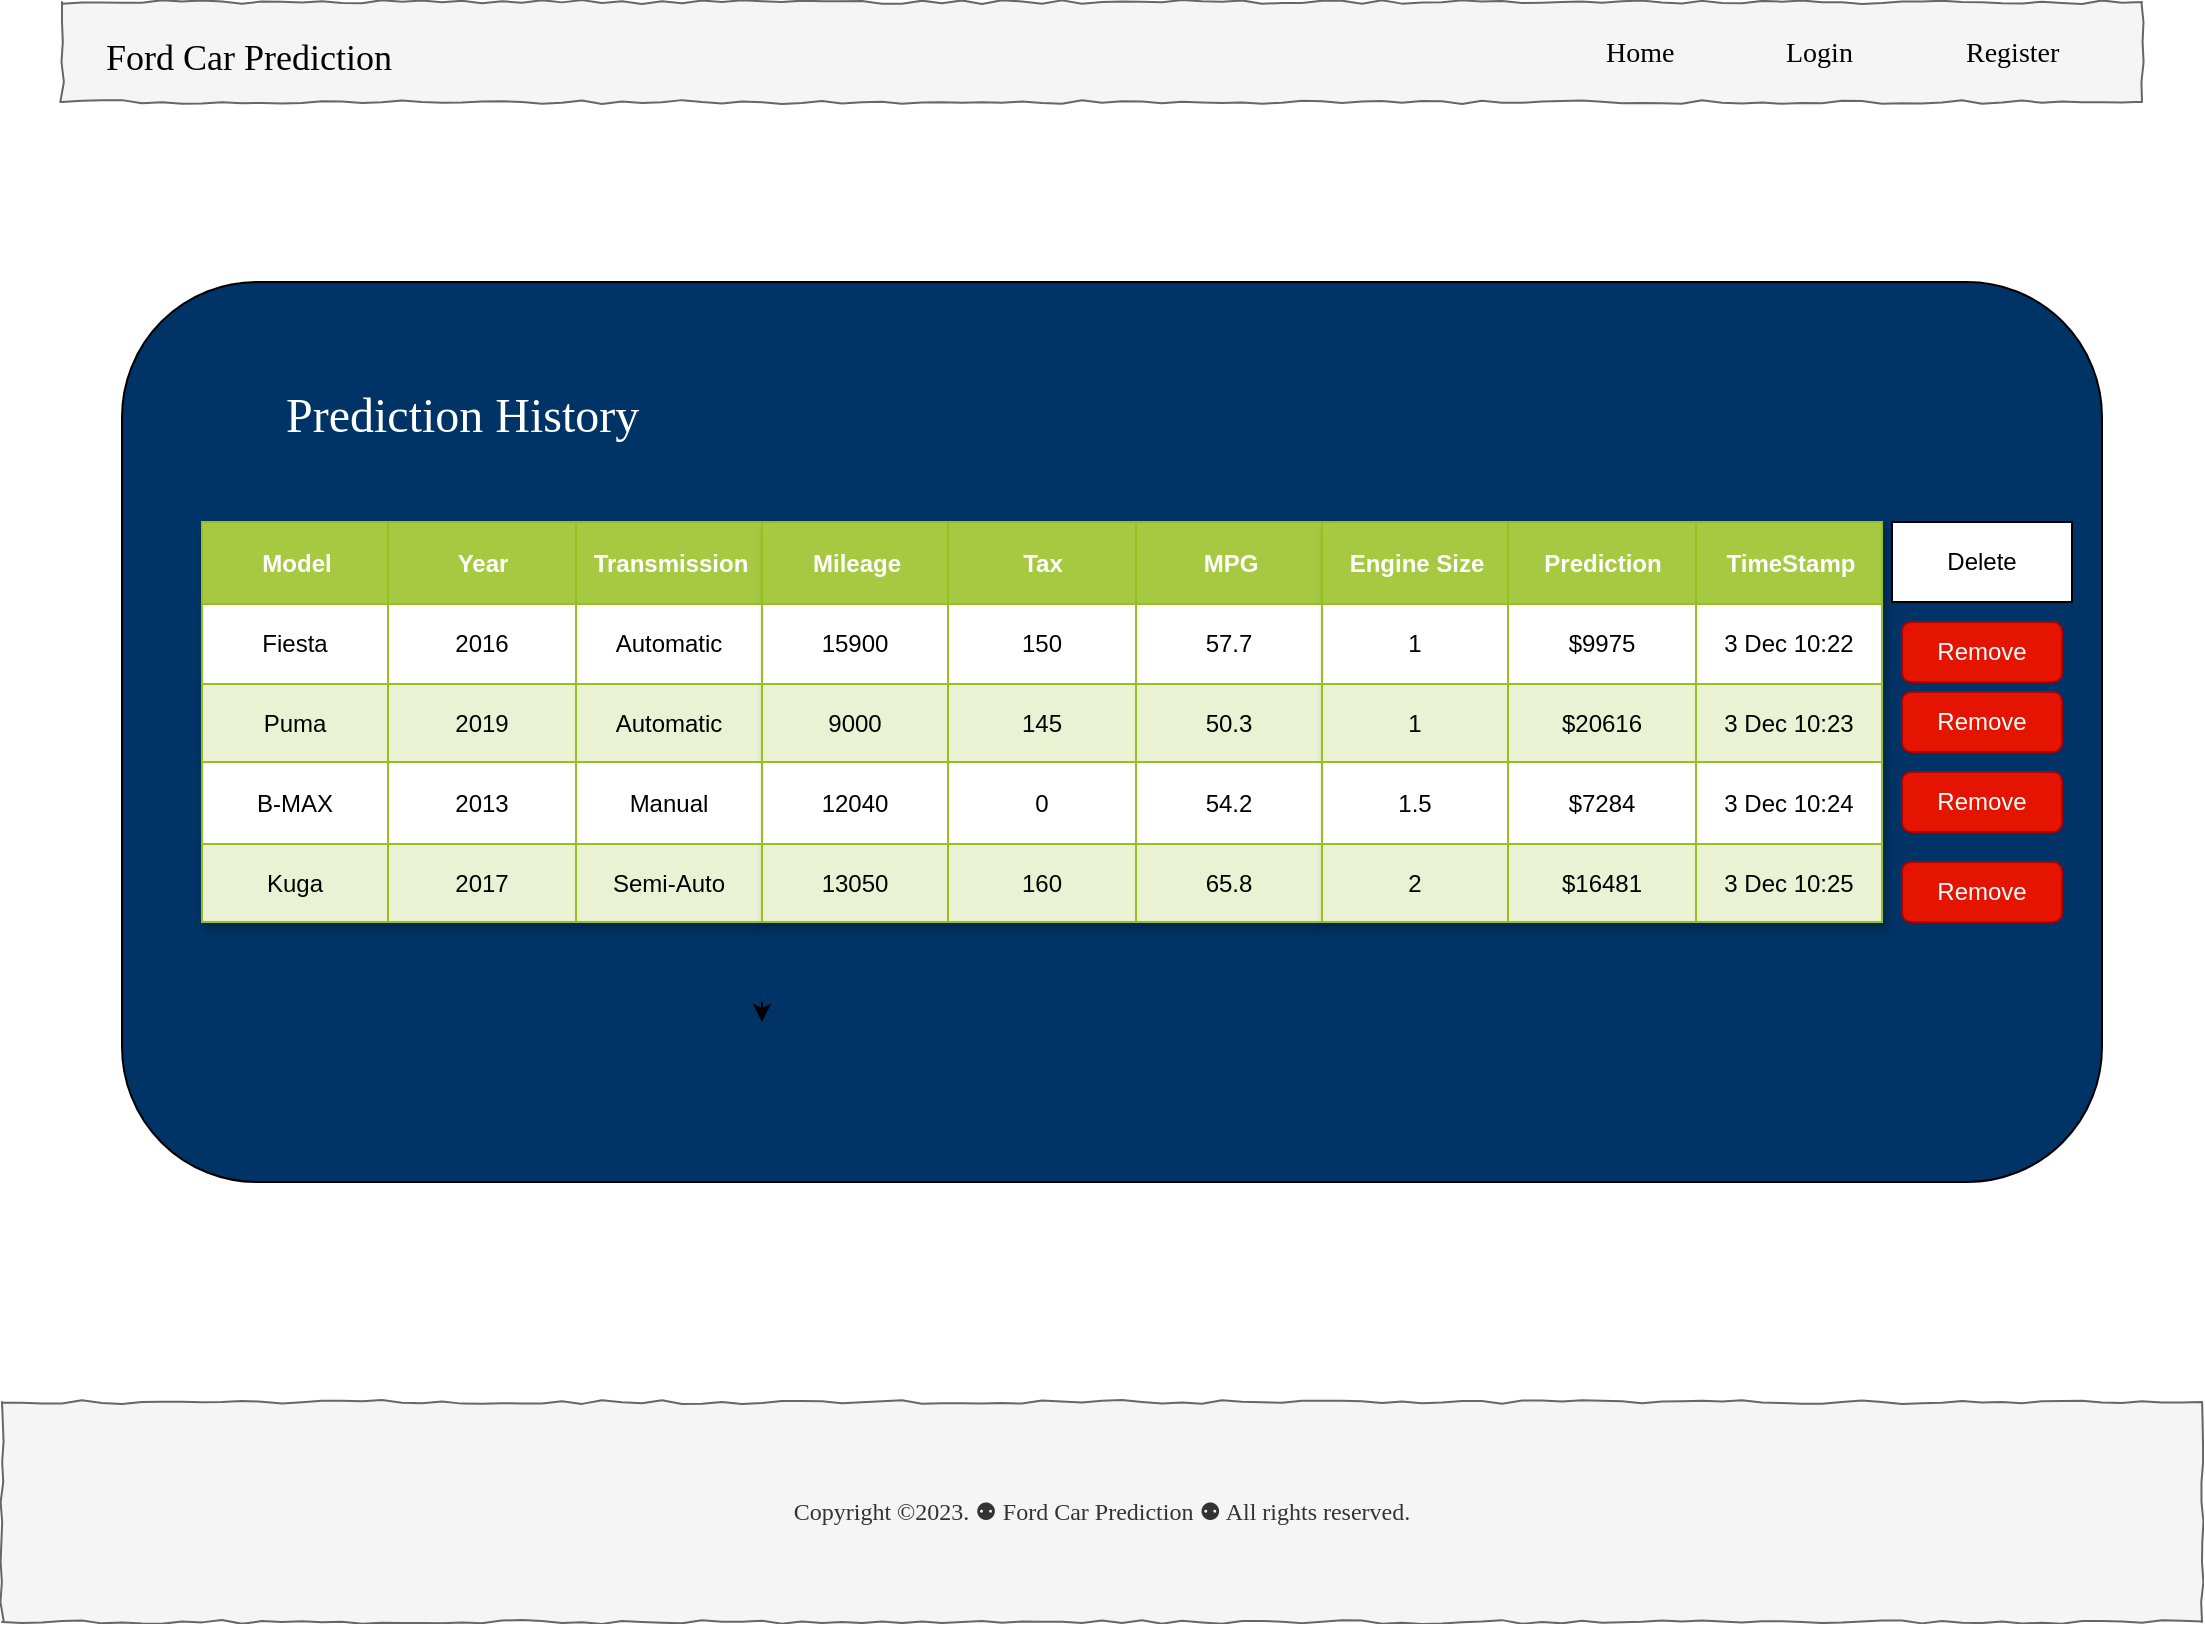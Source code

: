 <mxfile version="22.1.5" type="gitlab">
  <diagram name="Page-1" id="03018318-947c-dd8e-b7a3-06fadd420f32">
    <mxGraphModel dx="1405" dy="708" grid="1" gridSize="10" guides="1" tooltips="1" connect="1" arrows="1" fold="1" page="1" pageScale="1" pageWidth="1100" pageHeight="850" background="none" math="0" shadow="0">
      <root>
        <mxCell id="0" />
        <mxCell id="1" parent="0" />
        <mxCell id="HnI-MgtMOkBRiW1qj2IK-1" value="" style="whiteSpace=wrap;html=1;rounded=0;shadow=0;labelBackgroundColor=none;strokeWidth=1;fillColor=#f5f5f5;fontFamily=Verdana;fontSize=12;align=center;comic=1;fontColor=#333333;strokeColor=#666666;" vertex="1" parent="1">
          <mxGeometry x="30" y="40" width="1040" height="50" as="geometry" />
        </mxCell>
        <mxCell id="HnI-MgtMOkBRiW1qj2IK-2" value="Home" style="text;html=1;points=[];align=left;verticalAlign=top;spacingTop=-4;fontSize=14;fontFamily=Verdana" vertex="1" parent="1">
          <mxGeometry x="800" y="55" width="60" height="20" as="geometry" />
        </mxCell>
        <mxCell id="HnI-MgtMOkBRiW1qj2IK-3" value="Login" style="text;html=1;points=[];align=left;verticalAlign=top;spacingTop=-4;fontSize=14;fontFamily=Verdana" vertex="1" parent="1">
          <mxGeometry x="890" y="55" width="60" height="20" as="geometry" />
        </mxCell>
        <mxCell id="HnI-MgtMOkBRiW1qj2IK-4" value="Register" style="text;html=1;points=[];align=left;verticalAlign=top;spacingTop=-4;fontSize=14;fontFamily=Verdana" vertex="1" parent="1">
          <mxGeometry x="980" y="55" width="60" height="20" as="geometry" />
        </mxCell>
        <mxCell id="HnI-MgtMOkBRiW1qj2IK-5" value="&lt;font style=&quot;font-size: 18px;&quot;&gt;Ford Car Prediction&lt;/font&gt;" style="text;html=1;points=[];align=left;verticalAlign=top;spacingTop=-4;fontSize=14;fontFamily=Verdana" vertex="1" parent="1">
          <mxGeometry x="50" y="55" width="60" height="20" as="geometry" />
        </mxCell>
        <mxCell id="HnI-MgtMOkBRiW1qj2IK-6" value="" style="rounded=1;whiteSpace=wrap;html=1;fillColor=#003366;" vertex="1" parent="1">
          <mxGeometry x="60" y="180" width="990" height="450" as="geometry" />
        </mxCell>
        <mxCell id="HnI-MgtMOkBRiW1qj2IK-7" style="edgeStyle=orthogonalEdgeStyle;rounded=0;orthogonalLoop=1;jettySize=auto;html=1;exitX=1;exitY=0.5;exitDx=0;exitDy=0;entryX=1;entryY=0.75;entryDx=0;entryDy=0;" edge="1" parent="1">
          <mxGeometry relative="1" as="geometry">
            <mxPoint x="760" y="370" as="sourcePoint" />
            <mxPoint x="760" y="380" as="targetPoint" />
          </mxGeometry>
        </mxCell>
        <mxCell id="HnI-MgtMOkBRiW1qj2IK-9" value="&lt;font color=&quot;#ffffff&quot; style=&quot;font-size: 24px;&quot;&gt;Prediction History&lt;/font&gt;" style="text;html=1;points=[];align=left;verticalAlign=top;spacingTop=-4;fontSize=14;fontFamily=Verdana" vertex="1" parent="1">
          <mxGeometry x="140" y="230" width="350" height="50" as="geometry" />
        </mxCell>
        <mxCell id="HnI-MgtMOkBRiW1qj2IK-10" value="Copyright ©2023. ⚉ Ford Car Prediction ⚉ All rights reserved." style="whiteSpace=wrap;html=1;rounded=0;shadow=0;labelBackgroundColor=none;strokeWidth=1;fillColor=#f5f5f5;fontFamily=Verdana;fontSize=12;align=center;comic=1;fontColor=#333333;strokeColor=#666666;" vertex="1" parent="1">
          <mxGeometry y="740" width="1100" height="110" as="geometry" />
        </mxCell>
        <mxCell id="HnI-MgtMOkBRiW1qj2IK-21" style="edgeStyle=orthogonalEdgeStyle;rounded=0;orthogonalLoop=1;jettySize=auto;html=1;exitX=1;exitY=0.5;exitDx=0;exitDy=0;entryX=1;entryY=0.75;entryDx=0;entryDy=0;" edge="1" parent="1">
          <mxGeometry relative="1" as="geometry">
            <mxPoint x="350" y="455" as="sourcePoint" />
            <mxPoint x="350" y="465" as="targetPoint" />
          </mxGeometry>
        </mxCell>
        <mxCell id="HnI-MgtMOkBRiW1qj2IK-24" style="edgeStyle=orthogonalEdgeStyle;rounded=0;orthogonalLoop=1;jettySize=auto;html=1;exitX=1;exitY=0.5;exitDx=0;exitDy=0;entryX=1;entryY=0.75;entryDx=0;entryDy=0;" edge="1" parent="1">
          <mxGeometry relative="1" as="geometry">
            <mxPoint x="760" y="455" as="sourcePoint" />
            <mxPoint x="760" y="465" as="targetPoint" />
          </mxGeometry>
        </mxCell>
        <mxCell id="HnI-MgtMOkBRiW1qj2IK-27" style="edgeStyle=orthogonalEdgeStyle;rounded=0;orthogonalLoop=1;jettySize=auto;html=1;exitX=1;exitY=0.5;exitDx=0;exitDy=0;entryX=1;entryY=0.75;entryDx=0;entryDy=0;" edge="1" parent="1">
          <mxGeometry relative="1" as="geometry">
            <mxPoint x="380" y="540" as="sourcePoint" />
            <mxPoint x="380" y="550" as="targetPoint" />
          </mxGeometry>
        </mxCell>
        <mxCell id="HnI-MgtMOkBRiW1qj2IK-162" value="Assets" style="childLayout=tableLayout;recursiveResize=0;strokeColor=#98bf21;fillColor=#A7C942;shadow=1;" vertex="1" parent="1">
          <mxGeometry x="100" y="300" width="280" height="200" as="geometry" />
        </mxCell>
        <mxCell id="HnI-MgtMOkBRiW1qj2IK-163" style="shape=tableRow;horizontal=0;startSize=0;swimlaneHead=0;swimlaneBody=0;top=0;left=0;bottom=0;right=0;dropTarget=0;collapsible=0;recursiveResize=0;expand=0;fontStyle=0;strokeColor=inherit;fillColor=#ffffff;" vertex="1" parent="HnI-MgtMOkBRiW1qj2IK-162">
          <mxGeometry width="280" height="41" as="geometry" />
        </mxCell>
        <mxCell id="HnI-MgtMOkBRiW1qj2IK-164" value="Model" style="connectable=0;recursiveResize=0;strokeColor=inherit;fillColor=#A7C942;align=center;fontStyle=1;fontColor=#FFFFFF;html=1;" vertex="1" parent="HnI-MgtMOkBRiW1qj2IK-163">
          <mxGeometry width="93" height="41" as="geometry">
            <mxRectangle width="93" height="41" as="alternateBounds" />
          </mxGeometry>
        </mxCell>
        <mxCell id="HnI-MgtMOkBRiW1qj2IK-165" value="Year" style="connectable=0;recursiveResize=0;strokeColor=inherit;fillColor=#A7C942;align=center;fontStyle=1;fontColor=#FFFFFF;html=1;" vertex="1" parent="HnI-MgtMOkBRiW1qj2IK-163">
          <mxGeometry x="93" width="94" height="41" as="geometry">
            <mxRectangle width="94" height="41" as="alternateBounds" />
          </mxGeometry>
        </mxCell>
        <mxCell id="HnI-MgtMOkBRiW1qj2IK-166" value="Transmission" style="connectable=0;recursiveResize=0;strokeColor=inherit;fillColor=#A7C942;align=center;fontStyle=1;fontColor=#FFFFFF;html=1;" vertex="1" parent="HnI-MgtMOkBRiW1qj2IK-163">
          <mxGeometry x="187" width="93" height="41" as="geometry">
            <mxRectangle width="93" height="41" as="alternateBounds" />
          </mxGeometry>
        </mxCell>
        <mxCell id="HnI-MgtMOkBRiW1qj2IK-167" value="" style="shape=tableRow;horizontal=0;startSize=0;swimlaneHead=0;swimlaneBody=0;top=0;left=0;bottom=0;right=0;dropTarget=0;collapsible=0;recursiveResize=0;expand=0;fontStyle=0;strokeColor=inherit;fillColor=#ffffff;" vertex="1" parent="HnI-MgtMOkBRiW1qj2IK-162">
          <mxGeometry y="41" width="280" height="40" as="geometry" />
        </mxCell>
        <mxCell id="HnI-MgtMOkBRiW1qj2IK-168" value="Fiesta" style="connectable=0;recursiveResize=0;strokeColor=inherit;fillColor=inherit;align=center;whiteSpace=wrap;html=1;" vertex="1" parent="HnI-MgtMOkBRiW1qj2IK-167">
          <mxGeometry width="93" height="40" as="geometry">
            <mxRectangle width="93" height="40" as="alternateBounds" />
          </mxGeometry>
        </mxCell>
        <mxCell id="HnI-MgtMOkBRiW1qj2IK-169" value="2016" style="connectable=0;recursiveResize=0;strokeColor=inherit;fillColor=inherit;align=center;whiteSpace=wrap;html=1;" vertex="1" parent="HnI-MgtMOkBRiW1qj2IK-167">
          <mxGeometry x="93" width="94" height="40" as="geometry">
            <mxRectangle width="94" height="40" as="alternateBounds" />
          </mxGeometry>
        </mxCell>
        <mxCell id="HnI-MgtMOkBRiW1qj2IK-170" value="Automatic" style="connectable=0;recursiveResize=0;strokeColor=inherit;fillColor=inherit;align=center;whiteSpace=wrap;html=1;" vertex="1" parent="HnI-MgtMOkBRiW1qj2IK-167">
          <mxGeometry x="187" width="93" height="40" as="geometry">
            <mxRectangle width="93" height="40" as="alternateBounds" />
          </mxGeometry>
        </mxCell>
        <mxCell id="HnI-MgtMOkBRiW1qj2IK-171" value="" style="shape=tableRow;horizontal=0;startSize=0;swimlaneHead=0;swimlaneBody=0;top=0;left=0;bottom=0;right=0;dropTarget=0;collapsible=0;recursiveResize=0;expand=0;fontStyle=1;strokeColor=inherit;fillColor=#EAF2D3;" vertex="1" parent="HnI-MgtMOkBRiW1qj2IK-162">
          <mxGeometry y="81" width="280" height="39" as="geometry" />
        </mxCell>
        <mxCell id="HnI-MgtMOkBRiW1qj2IK-172" value="Puma" style="connectable=0;recursiveResize=0;strokeColor=inherit;fillColor=inherit;whiteSpace=wrap;html=1;" vertex="1" parent="HnI-MgtMOkBRiW1qj2IK-171">
          <mxGeometry width="93" height="39" as="geometry">
            <mxRectangle width="93" height="39" as="alternateBounds" />
          </mxGeometry>
        </mxCell>
        <mxCell id="HnI-MgtMOkBRiW1qj2IK-173" value="2019" style="connectable=0;recursiveResize=0;strokeColor=inherit;fillColor=inherit;whiteSpace=wrap;html=1;" vertex="1" parent="HnI-MgtMOkBRiW1qj2IK-171">
          <mxGeometry x="93" width="94" height="39" as="geometry">
            <mxRectangle width="94" height="39" as="alternateBounds" />
          </mxGeometry>
        </mxCell>
        <mxCell id="HnI-MgtMOkBRiW1qj2IK-174" value="Automatic" style="connectable=0;recursiveResize=0;strokeColor=inherit;fillColor=inherit;whiteSpace=wrap;html=1;" vertex="1" parent="HnI-MgtMOkBRiW1qj2IK-171">
          <mxGeometry x="187" width="93" height="39" as="geometry">
            <mxRectangle width="93" height="39" as="alternateBounds" />
          </mxGeometry>
        </mxCell>
        <mxCell id="HnI-MgtMOkBRiW1qj2IK-175" value="" style="shape=tableRow;horizontal=0;startSize=0;swimlaneHead=0;swimlaneBody=0;top=0;left=0;bottom=0;right=0;dropTarget=0;collapsible=0;recursiveResize=0;expand=0;fontStyle=0;strokeColor=inherit;fillColor=#ffffff;" vertex="1" parent="HnI-MgtMOkBRiW1qj2IK-162">
          <mxGeometry y="120" width="280" height="41" as="geometry" />
        </mxCell>
        <mxCell id="HnI-MgtMOkBRiW1qj2IK-176" value="B-MAX" style="connectable=0;recursiveResize=0;strokeColor=inherit;fillColor=inherit;fontStyle=0;align=center;whiteSpace=wrap;html=1;" vertex="1" parent="HnI-MgtMOkBRiW1qj2IK-175">
          <mxGeometry width="93" height="41" as="geometry">
            <mxRectangle width="93" height="41" as="alternateBounds" />
          </mxGeometry>
        </mxCell>
        <mxCell id="HnI-MgtMOkBRiW1qj2IK-177" value="2013" style="connectable=0;recursiveResize=0;strokeColor=inherit;fillColor=inherit;fontStyle=0;align=center;whiteSpace=wrap;html=1;" vertex="1" parent="HnI-MgtMOkBRiW1qj2IK-175">
          <mxGeometry x="93" width="94" height="41" as="geometry">
            <mxRectangle width="94" height="41" as="alternateBounds" />
          </mxGeometry>
        </mxCell>
        <mxCell id="HnI-MgtMOkBRiW1qj2IK-178" value="Manual" style="connectable=0;recursiveResize=0;strokeColor=inherit;fillColor=inherit;fontStyle=0;align=center;whiteSpace=wrap;html=1;" vertex="1" parent="HnI-MgtMOkBRiW1qj2IK-175">
          <mxGeometry x="187" width="93" height="41" as="geometry">
            <mxRectangle width="93" height="41" as="alternateBounds" />
          </mxGeometry>
        </mxCell>
        <mxCell id="HnI-MgtMOkBRiW1qj2IK-179" value="" style="shape=tableRow;horizontal=0;startSize=0;swimlaneHead=0;swimlaneBody=0;top=0;left=0;bottom=0;right=0;dropTarget=0;collapsible=0;recursiveResize=0;expand=0;fontStyle=1;strokeColor=inherit;fillColor=#EAF2D3;" vertex="1" parent="HnI-MgtMOkBRiW1qj2IK-162">
          <mxGeometry y="161" width="280" height="39" as="geometry" />
        </mxCell>
        <mxCell id="HnI-MgtMOkBRiW1qj2IK-180" value="Kuga" style="connectable=0;recursiveResize=0;strokeColor=inherit;fillColor=inherit;whiteSpace=wrap;html=1;" vertex="1" parent="HnI-MgtMOkBRiW1qj2IK-179">
          <mxGeometry width="93" height="39" as="geometry">
            <mxRectangle width="93" height="39" as="alternateBounds" />
          </mxGeometry>
        </mxCell>
        <mxCell id="HnI-MgtMOkBRiW1qj2IK-181" value="2017" style="connectable=0;recursiveResize=0;strokeColor=inherit;fillColor=inherit;whiteSpace=wrap;html=1;" vertex="1" parent="HnI-MgtMOkBRiW1qj2IK-179">
          <mxGeometry x="93" width="94" height="39" as="geometry">
            <mxRectangle width="94" height="39" as="alternateBounds" />
          </mxGeometry>
        </mxCell>
        <mxCell id="HnI-MgtMOkBRiW1qj2IK-182" value="Semi-Auto" style="connectable=0;recursiveResize=0;strokeColor=inherit;fillColor=inherit;whiteSpace=wrap;html=1;" vertex="1" parent="HnI-MgtMOkBRiW1qj2IK-179">
          <mxGeometry x="187" width="93" height="39" as="geometry">
            <mxRectangle width="93" height="39" as="alternateBounds" />
          </mxGeometry>
        </mxCell>
        <mxCell id="HnI-MgtMOkBRiW1qj2IK-204" value="Assets" style="childLayout=tableLayout;recursiveResize=0;strokeColor=#98bf21;fillColor=#A7C942;shadow=1;" vertex="1" parent="1">
          <mxGeometry x="380" y="300" width="280" height="200" as="geometry" />
        </mxCell>
        <mxCell id="HnI-MgtMOkBRiW1qj2IK-205" style="shape=tableRow;horizontal=0;startSize=0;swimlaneHead=0;swimlaneBody=0;top=0;left=0;bottom=0;right=0;dropTarget=0;collapsible=0;recursiveResize=0;expand=0;fontStyle=0;strokeColor=inherit;fillColor=#ffffff;" vertex="1" parent="HnI-MgtMOkBRiW1qj2IK-204">
          <mxGeometry width="280" height="41" as="geometry" />
        </mxCell>
        <mxCell id="HnI-MgtMOkBRiW1qj2IK-206" value="Mileage" style="connectable=0;recursiveResize=0;strokeColor=inherit;fillColor=#A7C942;align=center;fontStyle=1;fontColor=#FFFFFF;html=1;" vertex="1" parent="HnI-MgtMOkBRiW1qj2IK-205">
          <mxGeometry width="93" height="41" as="geometry">
            <mxRectangle width="93" height="41" as="alternateBounds" />
          </mxGeometry>
        </mxCell>
        <mxCell id="HnI-MgtMOkBRiW1qj2IK-207" value="Tax" style="connectable=0;recursiveResize=0;strokeColor=inherit;fillColor=#A7C942;align=center;fontStyle=1;fontColor=#FFFFFF;html=1;" vertex="1" parent="HnI-MgtMOkBRiW1qj2IK-205">
          <mxGeometry x="93" width="94" height="41" as="geometry">
            <mxRectangle width="94" height="41" as="alternateBounds" />
          </mxGeometry>
        </mxCell>
        <mxCell id="HnI-MgtMOkBRiW1qj2IK-208" value="MPG" style="connectable=0;recursiveResize=0;strokeColor=inherit;fillColor=#A7C942;align=center;fontStyle=1;fontColor=#FFFFFF;html=1;" vertex="1" parent="HnI-MgtMOkBRiW1qj2IK-205">
          <mxGeometry x="187" width="93" height="41" as="geometry">
            <mxRectangle width="93" height="41" as="alternateBounds" />
          </mxGeometry>
        </mxCell>
        <mxCell id="HnI-MgtMOkBRiW1qj2IK-209" value="" style="shape=tableRow;horizontal=0;startSize=0;swimlaneHead=0;swimlaneBody=0;top=0;left=0;bottom=0;right=0;dropTarget=0;collapsible=0;recursiveResize=0;expand=0;fontStyle=0;strokeColor=inherit;fillColor=#ffffff;" vertex="1" parent="HnI-MgtMOkBRiW1qj2IK-204">
          <mxGeometry y="41" width="280" height="40" as="geometry" />
        </mxCell>
        <mxCell id="HnI-MgtMOkBRiW1qj2IK-210" value="15900" style="connectable=0;recursiveResize=0;strokeColor=inherit;fillColor=inherit;align=center;whiteSpace=wrap;html=1;" vertex="1" parent="HnI-MgtMOkBRiW1qj2IK-209">
          <mxGeometry width="93" height="40" as="geometry">
            <mxRectangle width="93" height="40" as="alternateBounds" />
          </mxGeometry>
        </mxCell>
        <mxCell id="HnI-MgtMOkBRiW1qj2IK-211" value="150" style="connectable=0;recursiveResize=0;strokeColor=inherit;fillColor=inherit;align=center;whiteSpace=wrap;html=1;" vertex="1" parent="HnI-MgtMOkBRiW1qj2IK-209">
          <mxGeometry x="93" width="94" height="40" as="geometry">
            <mxRectangle width="94" height="40" as="alternateBounds" />
          </mxGeometry>
        </mxCell>
        <mxCell id="HnI-MgtMOkBRiW1qj2IK-212" value="57.7" style="connectable=0;recursiveResize=0;strokeColor=inherit;fillColor=inherit;align=center;whiteSpace=wrap;html=1;" vertex="1" parent="HnI-MgtMOkBRiW1qj2IK-209">
          <mxGeometry x="187" width="93" height="40" as="geometry">
            <mxRectangle width="93" height="40" as="alternateBounds" />
          </mxGeometry>
        </mxCell>
        <mxCell id="HnI-MgtMOkBRiW1qj2IK-213" value="" style="shape=tableRow;horizontal=0;startSize=0;swimlaneHead=0;swimlaneBody=0;top=0;left=0;bottom=0;right=0;dropTarget=0;collapsible=0;recursiveResize=0;expand=0;fontStyle=1;strokeColor=inherit;fillColor=#EAF2D3;" vertex="1" parent="HnI-MgtMOkBRiW1qj2IK-204">
          <mxGeometry y="81" width="280" height="39" as="geometry" />
        </mxCell>
        <mxCell id="HnI-MgtMOkBRiW1qj2IK-214" value="9000" style="connectable=0;recursiveResize=0;strokeColor=inherit;fillColor=inherit;whiteSpace=wrap;html=1;" vertex="1" parent="HnI-MgtMOkBRiW1qj2IK-213">
          <mxGeometry width="93" height="39" as="geometry">
            <mxRectangle width="93" height="39" as="alternateBounds" />
          </mxGeometry>
        </mxCell>
        <mxCell id="HnI-MgtMOkBRiW1qj2IK-215" value="145" style="connectable=0;recursiveResize=0;strokeColor=inherit;fillColor=inherit;whiteSpace=wrap;html=1;" vertex="1" parent="HnI-MgtMOkBRiW1qj2IK-213">
          <mxGeometry x="93" width="94" height="39" as="geometry">
            <mxRectangle width="94" height="39" as="alternateBounds" />
          </mxGeometry>
        </mxCell>
        <mxCell id="HnI-MgtMOkBRiW1qj2IK-216" value="50.3" style="connectable=0;recursiveResize=0;strokeColor=inherit;fillColor=inherit;whiteSpace=wrap;html=1;" vertex="1" parent="HnI-MgtMOkBRiW1qj2IK-213">
          <mxGeometry x="187" width="93" height="39" as="geometry">
            <mxRectangle width="93" height="39" as="alternateBounds" />
          </mxGeometry>
        </mxCell>
        <mxCell id="HnI-MgtMOkBRiW1qj2IK-217" value="" style="shape=tableRow;horizontal=0;startSize=0;swimlaneHead=0;swimlaneBody=0;top=0;left=0;bottom=0;right=0;dropTarget=0;collapsible=0;recursiveResize=0;expand=0;fontStyle=0;strokeColor=inherit;fillColor=#ffffff;" vertex="1" parent="HnI-MgtMOkBRiW1qj2IK-204">
          <mxGeometry y="120" width="280" height="41" as="geometry" />
        </mxCell>
        <mxCell id="HnI-MgtMOkBRiW1qj2IK-218" value="12040" style="connectable=0;recursiveResize=0;strokeColor=inherit;fillColor=inherit;fontStyle=0;align=center;whiteSpace=wrap;html=1;" vertex="1" parent="HnI-MgtMOkBRiW1qj2IK-217">
          <mxGeometry width="93" height="41" as="geometry">
            <mxRectangle width="93" height="41" as="alternateBounds" />
          </mxGeometry>
        </mxCell>
        <mxCell id="HnI-MgtMOkBRiW1qj2IK-219" value="0" style="connectable=0;recursiveResize=0;strokeColor=inherit;fillColor=inherit;fontStyle=0;align=center;whiteSpace=wrap;html=1;" vertex="1" parent="HnI-MgtMOkBRiW1qj2IK-217">
          <mxGeometry x="93" width="94" height="41" as="geometry">
            <mxRectangle width="94" height="41" as="alternateBounds" />
          </mxGeometry>
        </mxCell>
        <mxCell id="HnI-MgtMOkBRiW1qj2IK-220" value="54.2" style="connectable=0;recursiveResize=0;strokeColor=inherit;fillColor=inherit;fontStyle=0;align=center;whiteSpace=wrap;html=1;" vertex="1" parent="HnI-MgtMOkBRiW1qj2IK-217">
          <mxGeometry x="187" width="93" height="41" as="geometry">
            <mxRectangle width="93" height="41" as="alternateBounds" />
          </mxGeometry>
        </mxCell>
        <mxCell id="HnI-MgtMOkBRiW1qj2IK-221" value="" style="shape=tableRow;horizontal=0;startSize=0;swimlaneHead=0;swimlaneBody=0;top=0;left=0;bottom=0;right=0;dropTarget=0;collapsible=0;recursiveResize=0;expand=0;fontStyle=1;strokeColor=inherit;fillColor=#EAF2D3;" vertex="1" parent="HnI-MgtMOkBRiW1qj2IK-204">
          <mxGeometry y="161" width="280" height="39" as="geometry" />
        </mxCell>
        <mxCell id="HnI-MgtMOkBRiW1qj2IK-222" value="13050" style="connectable=0;recursiveResize=0;strokeColor=inherit;fillColor=inherit;whiteSpace=wrap;html=1;" vertex="1" parent="HnI-MgtMOkBRiW1qj2IK-221">
          <mxGeometry width="93" height="39" as="geometry">
            <mxRectangle width="93" height="39" as="alternateBounds" />
          </mxGeometry>
        </mxCell>
        <mxCell id="HnI-MgtMOkBRiW1qj2IK-223" value="160" style="connectable=0;recursiveResize=0;strokeColor=inherit;fillColor=inherit;whiteSpace=wrap;html=1;" vertex="1" parent="HnI-MgtMOkBRiW1qj2IK-221">
          <mxGeometry x="93" width="94" height="39" as="geometry">
            <mxRectangle width="94" height="39" as="alternateBounds" />
          </mxGeometry>
        </mxCell>
        <mxCell id="HnI-MgtMOkBRiW1qj2IK-224" value="65.8" style="connectable=0;recursiveResize=0;strokeColor=inherit;fillColor=inherit;whiteSpace=wrap;html=1;" vertex="1" parent="HnI-MgtMOkBRiW1qj2IK-221">
          <mxGeometry x="187" width="93" height="39" as="geometry">
            <mxRectangle width="93" height="39" as="alternateBounds" />
          </mxGeometry>
        </mxCell>
        <mxCell id="HnI-MgtMOkBRiW1qj2IK-225" value="Assets" style="childLayout=tableLayout;recursiveResize=0;strokeColor=#98bf21;fillColor=#A7C942;shadow=1;" vertex="1" parent="1">
          <mxGeometry x="660" y="300" width="280" height="200" as="geometry" />
        </mxCell>
        <mxCell id="HnI-MgtMOkBRiW1qj2IK-226" style="shape=tableRow;horizontal=0;startSize=0;swimlaneHead=0;swimlaneBody=0;top=0;left=0;bottom=0;right=0;dropTarget=0;collapsible=0;recursiveResize=0;expand=0;fontStyle=0;strokeColor=inherit;fillColor=#ffffff;" vertex="1" parent="HnI-MgtMOkBRiW1qj2IK-225">
          <mxGeometry width="280" height="41" as="geometry" />
        </mxCell>
        <mxCell id="HnI-MgtMOkBRiW1qj2IK-227" value="Engine Size" style="connectable=0;recursiveResize=0;strokeColor=inherit;fillColor=#A7C942;align=center;fontStyle=1;fontColor=#FFFFFF;html=1;" vertex="1" parent="HnI-MgtMOkBRiW1qj2IK-226">
          <mxGeometry width="93" height="41" as="geometry">
            <mxRectangle width="93" height="41" as="alternateBounds" />
          </mxGeometry>
        </mxCell>
        <mxCell id="HnI-MgtMOkBRiW1qj2IK-228" value="Prediction" style="connectable=0;recursiveResize=0;strokeColor=inherit;fillColor=#A7C942;align=center;fontStyle=1;fontColor=#FFFFFF;html=1;" vertex="1" parent="HnI-MgtMOkBRiW1qj2IK-226">
          <mxGeometry x="93" width="94" height="41" as="geometry">
            <mxRectangle width="94" height="41" as="alternateBounds" />
          </mxGeometry>
        </mxCell>
        <mxCell id="HnI-MgtMOkBRiW1qj2IK-229" value="TimeStamp" style="connectable=0;recursiveResize=0;strokeColor=inherit;fillColor=#A7C942;align=center;fontStyle=1;fontColor=#FFFFFF;html=1;" vertex="1" parent="HnI-MgtMOkBRiW1qj2IK-226">
          <mxGeometry x="187" width="93" height="41" as="geometry">
            <mxRectangle width="93" height="41" as="alternateBounds" />
          </mxGeometry>
        </mxCell>
        <mxCell id="HnI-MgtMOkBRiW1qj2IK-230" value="" style="shape=tableRow;horizontal=0;startSize=0;swimlaneHead=0;swimlaneBody=0;top=0;left=0;bottom=0;right=0;dropTarget=0;collapsible=0;recursiveResize=0;expand=0;fontStyle=0;strokeColor=inherit;fillColor=#ffffff;" vertex="1" parent="HnI-MgtMOkBRiW1qj2IK-225">
          <mxGeometry y="41" width="280" height="40" as="geometry" />
        </mxCell>
        <mxCell id="HnI-MgtMOkBRiW1qj2IK-231" value="1" style="connectable=0;recursiveResize=0;strokeColor=inherit;fillColor=inherit;align=center;whiteSpace=wrap;html=1;" vertex="1" parent="HnI-MgtMOkBRiW1qj2IK-230">
          <mxGeometry width="93" height="40" as="geometry">
            <mxRectangle width="93" height="40" as="alternateBounds" />
          </mxGeometry>
        </mxCell>
        <mxCell id="HnI-MgtMOkBRiW1qj2IK-232" value="$9975" style="connectable=0;recursiveResize=0;strokeColor=inherit;fillColor=inherit;align=center;whiteSpace=wrap;html=1;" vertex="1" parent="HnI-MgtMOkBRiW1qj2IK-230">
          <mxGeometry x="93" width="94" height="40" as="geometry">
            <mxRectangle width="94" height="40" as="alternateBounds" />
          </mxGeometry>
        </mxCell>
        <mxCell id="HnI-MgtMOkBRiW1qj2IK-233" value="3 Dec 10:22" style="connectable=0;recursiveResize=0;strokeColor=inherit;fillColor=inherit;align=center;whiteSpace=wrap;html=1;" vertex="1" parent="HnI-MgtMOkBRiW1qj2IK-230">
          <mxGeometry x="187" width="93" height="40" as="geometry">
            <mxRectangle width="93" height="40" as="alternateBounds" />
          </mxGeometry>
        </mxCell>
        <mxCell id="HnI-MgtMOkBRiW1qj2IK-234" value="" style="shape=tableRow;horizontal=0;startSize=0;swimlaneHead=0;swimlaneBody=0;top=0;left=0;bottom=0;right=0;dropTarget=0;collapsible=0;recursiveResize=0;expand=0;fontStyle=1;strokeColor=inherit;fillColor=#EAF2D3;" vertex="1" parent="HnI-MgtMOkBRiW1qj2IK-225">
          <mxGeometry y="81" width="280" height="39" as="geometry" />
        </mxCell>
        <mxCell id="HnI-MgtMOkBRiW1qj2IK-235" value="1" style="connectable=0;recursiveResize=0;strokeColor=inherit;fillColor=inherit;whiteSpace=wrap;html=1;" vertex="1" parent="HnI-MgtMOkBRiW1qj2IK-234">
          <mxGeometry width="93" height="39" as="geometry">
            <mxRectangle width="93" height="39" as="alternateBounds" />
          </mxGeometry>
        </mxCell>
        <mxCell id="HnI-MgtMOkBRiW1qj2IK-236" value="$20616" style="connectable=0;recursiveResize=0;strokeColor=inherit;fillColor=inherit;whiteSpace=wrap;html=1;" vertex="1" parent="HnI-MgtMOkBRiW1qj2IK-234">
          <mxGeometry x="93" width="94" height="39" as="geometry">
            <mxRectangle width="94" height="39" as="alternateBounds" />
          </mxGeometry>
        </mxCell>
        <mxCell id="HnI-MgtMOkBRiW1qj2IK-237" value="3 Dec 10:23" style="connectable=0;recursiveResize=0;strokeColor=inherit;fillColor=inherit;whiteSpace=wrap;html=1;" vertex="1" parent="HnI-MgtMOkBRiW1qj2IK-234">
          <mxGeometry x="187" width="93" height="39" as="geometry">
            <mxRectangle width="93" height="39" as="alternateBounds" />
          </mxGeometry>
        </mxCell>
        <mxCell id="HnI-MgtMOkBRiW1qj2IK-238" value="" style="shape=tableRow;horizontal=0;startSize=0;swimlaneHead=0;swimlaneBody=0;top=0;left=0;bottom=0;right=0;dropTarget=0;collapsible=0;recursiveResize=0;expand=0;fontStyle=0;strokeColor=inherit;fillColor=#ffffff;" vertex="1" parent="HnI-MgtMOkBRiW1qj2IK-225">
          <mxGeometry y="120" width="280" height="41" as="geometry" />
        </mxCell>
        <mxCell id="HnI-MgtMOkBRiW1qj2IK-239" value="1.5" style="connectable=0;recursiveResize=0;strokeColor=inherit;fillColor=inherit;fontStyle=0;align=center;whiteSpace=wrap;html=1;" vertex="1" parent="HnI-MgtMOkBRiW1qj2IK-238">
          <mxGeometry width="93" height="41" as="geometry">
            <mxRectangle width="93" height="41" as="alternateBounds" />
          </mxGeometry>
        </mxCell>
        <mxCell id="HnI-MgtMOkBRiW1qj2IK-240" value="$7284" style="connectable=0;recursiveResize=0;strokeColor=inherit;fillColor=inherit;fontStyle=0;align=center;whiteSpace=wrap;html=1;" vertex="1" parent="HnI-MgtMOkBRiW1qj2IK-238">
          <mxGeometry x="93" width="94" height="41" as="geometry">
            <mxRectangle width="94" height="41" as="alternateBounds" />
          </mxGeometry>
        </mxCell>
        <mxCell id="HnI-MgtMOkBRiW1qj2IK-241" value="3 Dec 10:24" style="connectable=0;recursiveResize=0;strokeColor=inherit;fillColor=inherit;fontStyle=0;align=center;whiteSpace=wrap;html=1;" vertex="1" parent="HnI-MgtMOkBRiW1qj2IK-238">
          <mxGeometry x="187" width="93" height="41" as="geometry">
            <mxRectangle width="93" height="41" as="alternateBounds" />
          </mxGeometry>
        </mxCell>
        <mxCell id="HnI-MgtMOkBRiW1qj2IK-242" value="" style="shape=tableRow;horizontal=0;startSize=0;swimlaneHead=0;swimlaneBody=0;top=0;left=0;bottom=0;right=0;dropTarget=0;collapsible=0;recursiveResize=0;expand=0;fontStyle=1;strokeColor=inherit;fillColor=#EAF2D3;" vertex="1" parent="HnI-MgtMOkBRiW1qj2IK-225">
          <mxGeometry y="161" width="280" height="39" as="geometry" />
        </mxCell>
        <mxCell id="HnI-MgtMOkBRiW1qj2IK-243" value="2" style="connectable=0;recursiveResize=0;strokeColor=inherit;fillColor=inherit;whiteSpace=wrap;html=1;" vertex="1" parent="HnI-MgtMOkBRiW1qj2IK-242">
          <mxGeometry width="93" height="39" as="geometry">
            <mxRectangle width="93" height="39" as="alternateBounds" />
          </mxGeometry>
        </mxCell>
        <mxCell id="HnI-MgtMOkBRiW1qj2IK-244" value="$16481" style="connectable=0;recursiveResize=0;strokeColor=inherit;fillColor=inherit;whiteSpace=wrap;html=1;" vertex="1" parent="HnI-MgtMOkBRiW1qj2IK-242">
          <mxGeometry x="93" width="94" height="39" as="geometry">
            <mxRectangle width="94" height="39" as="alternateBounds" />
          </mxGeometry>
        </mxCell>
        <mxCell id="HnI-MgtMOkBRiW1qj2IK-245" value="3 Dec 10:25" style="connectable=0;recursiveResize=0;strokeColor=inherit;fillColor=inherit;whiteSpace=wrap;html=1;" vertex="1" parent="HnI-MgtMOkBRiW1qj2IK-242">
          <mxGeometry x="187" width="93" height="39" as="geometry">
            <mxRectangle width="93" height="39" as="alternateBounds" />
          </mxGeometry>
        </mxCell>
        <mxCell id="HnI-MgtMOkBRiW1qj2IK-299" value="Remove" style="rounded=1;whiteSpace=wrap;html=1;fillColor=#e51400;strokeColor=#B20000;fontColor=#ffffff;" vertex="1" parent="1">
          <mxGeometry x="950" y="350" width="80" height="30" as="geometry" />
        </mxCell>
        <mxCell id="HnI-MgtMOkBRiW1qj2IK-307" value="Delete" style="rounded=0;whiteSpace=wrap;html=1;" vertex="1" parent="1">
          <mxGeometry x="945" y="300" width="90" height="40" as="geometry" />
        </mxCell>
        <mxCell id="HnI-MgtMOkBRiW1qj2IK-308" value="Remove" style="rounded=1;whiteSpace=wrap;html=1;fillColor=#e51400;strokeColor=#B20000;fontColor=#ffffff;" vertex="1" parent="1">
          <mxGeometry x="950" y="385" width="80" height="30" as="geometry" />
        </mxCell>
        <mxCell id="HnI-MgtMOkBRiW1qj2IK-309" value="Remove" style="rounded=1;whiteSpace=wrap;html=1;fillColor=#e51400;strokeColor=#B20000;fontColor=#ffffff;" vertex="1" parent="1">
          <mxGeometry x="950" y="425" width="80" height="30" as="geometry" />
        </mxCell>
        <mxCell id="HnI-MgtMOkBRiW1qj2IK-310" value="Remove" style="rounded=1;whiteSpace=wrap;html=1;fillColor=#e51400;strokeColor=#B20000;fontColor=#ffffff;" vertex="1" parent="1">
          <mxGeometry x="950" y="470" width="80" height="30" as="geometry" />
        </mxCell>
      </root>
    </mxGraphModel>
  </diagram>
</mxfile>
